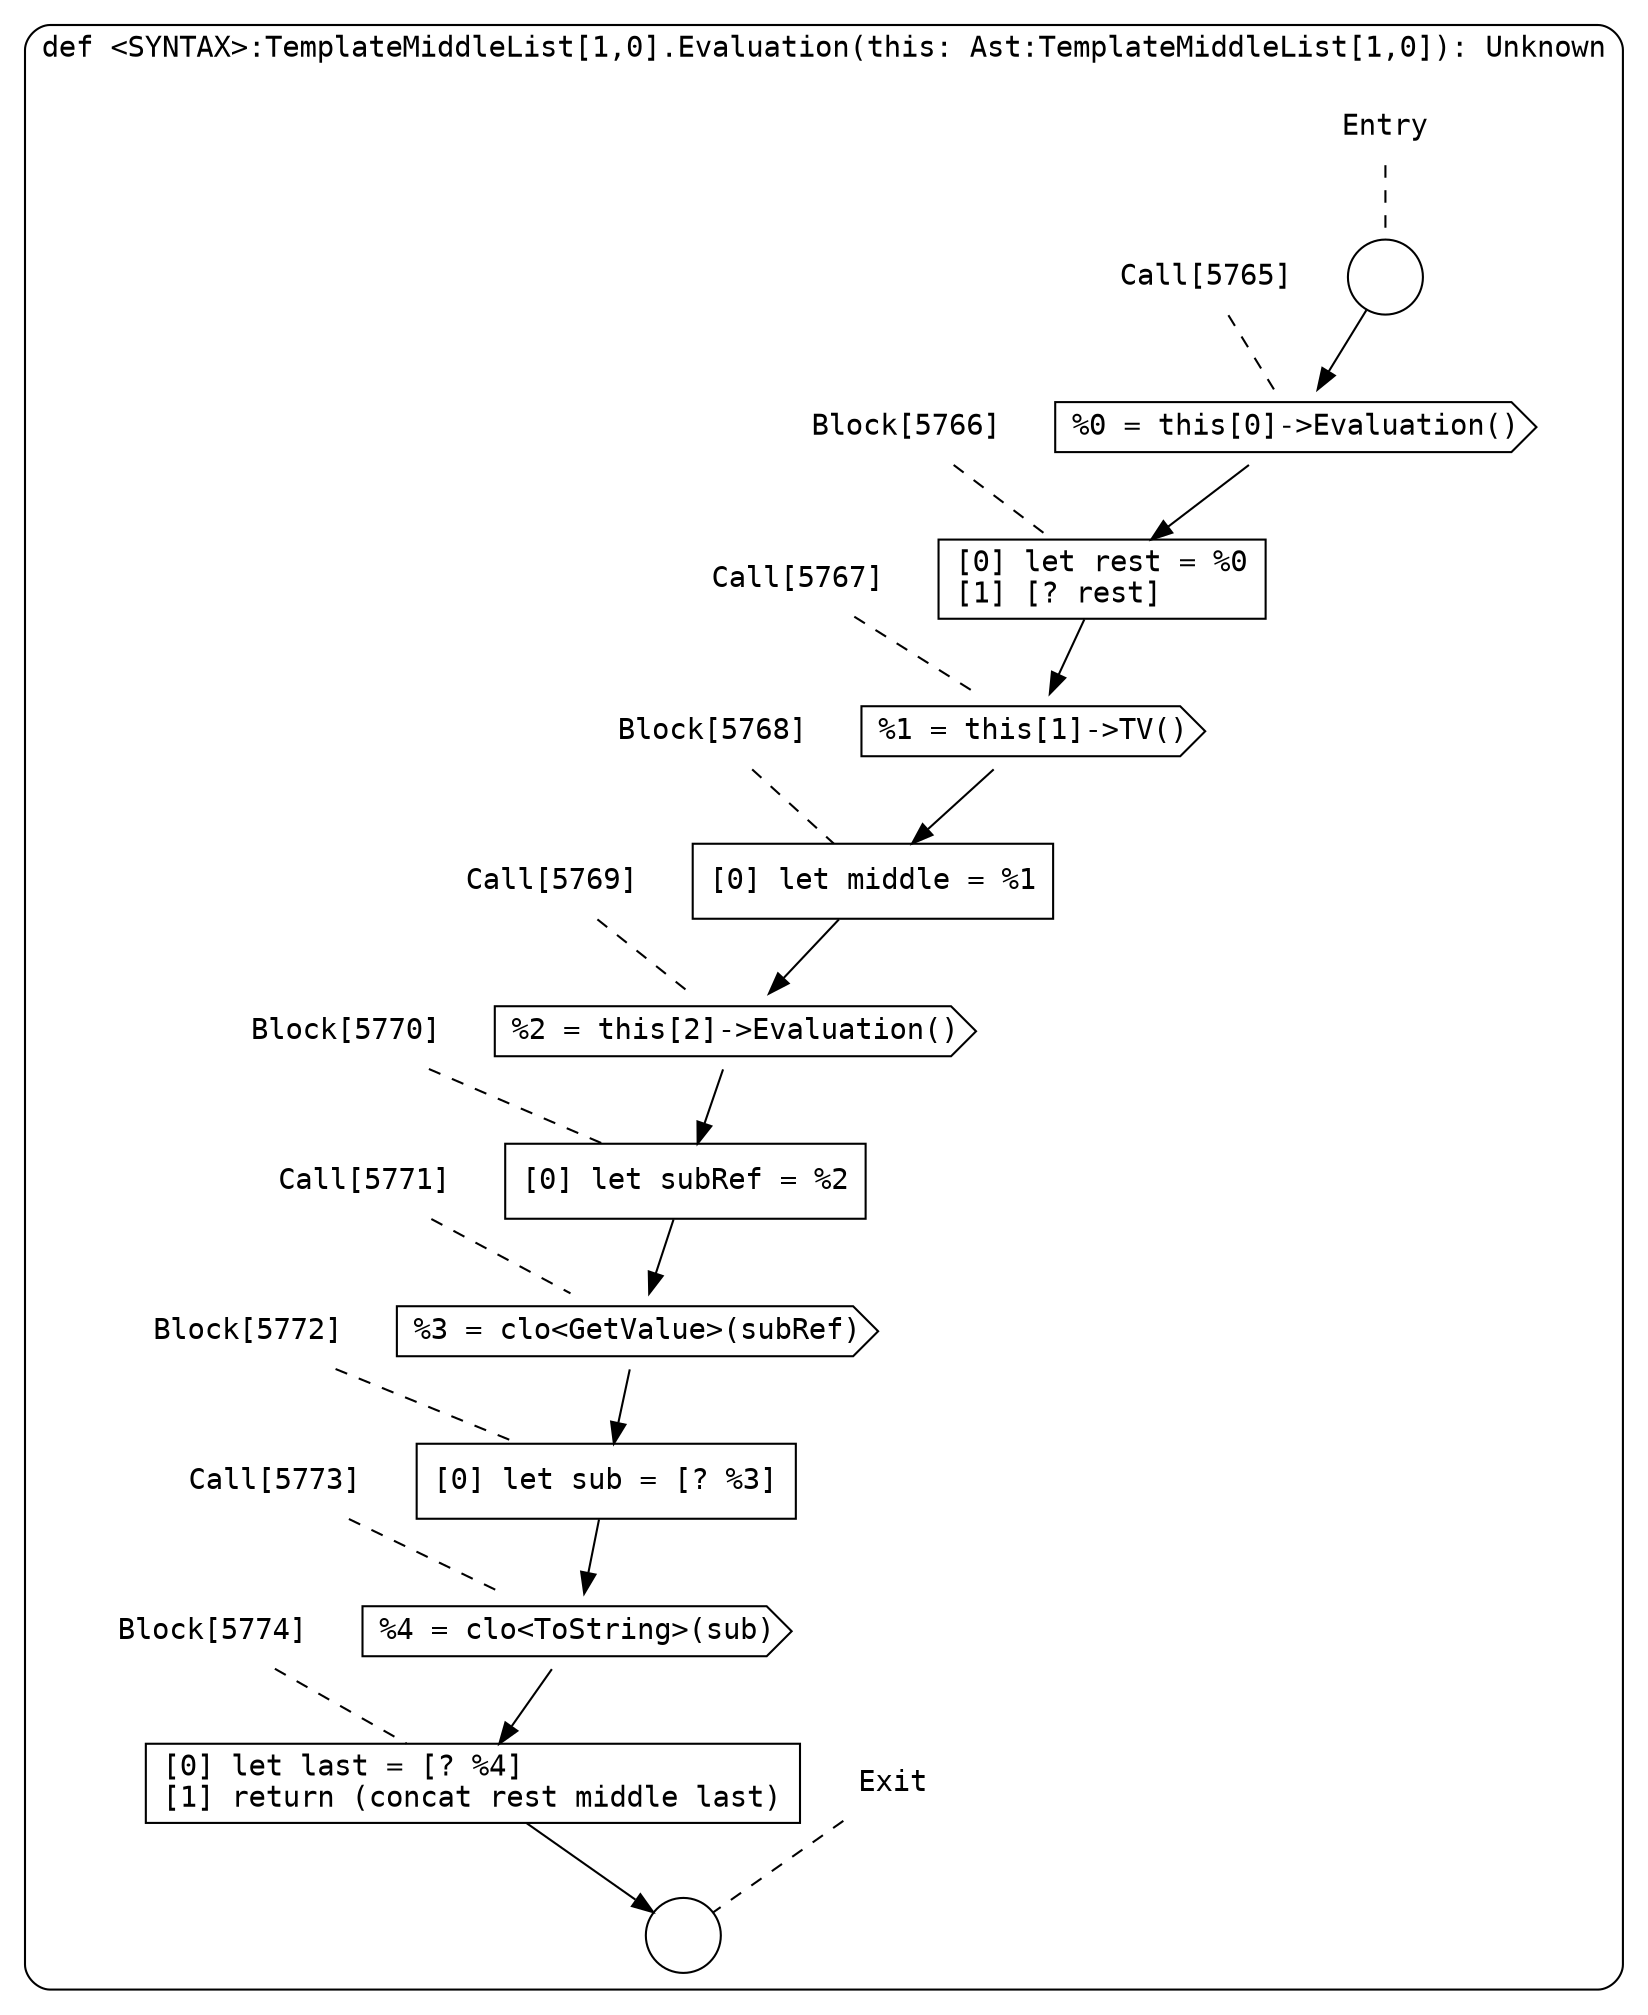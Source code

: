 digraph {
  graph [fontname = "Consolas"]
  node [fontname = "Consolas"]
  edge [fontname = "Consolas"]
  subgraph cluster1255 {
    label = "def <SYNTAX>:TemplateMiddleList[1,0].Evaluation(this: Ast:TemplateMiddleList[1,0]): Unknown"
    style = rounded
    cluster1255_entry_name [shape=none, label=<<font color="black">Entry</font>>]
    cluster1255_entry_name -> cluster1255_entry [arrowhead=none, color="black", style=dashed]
    cluster1255_entry [shape=circle label=" " color="black" fillcolor="white" style=filled]
    cluster1255_entry -> node5765 [color="black"]
    cluster1255_exit_name [shape=none, label=<<font color="black">Exit</font>>]
    cluster1255_exit_name -> cluster1255_exit [arrowhead=none, color="black", style=dashed]
    cluster1255_exit [shape=circle label=" " color="black" fillcolor="white" style=filled]
    node5765_name [shape=none, label=<<font color="black">Call[5765]</font>>]
    node5765_name -> node5765 [arrowhead=none, color="black", style=dashed]
    node5765 [shape=cds, label=<<font color="black">%0 = this[0]-&gt;Evaluation()</font>> color="black" fillcolor="white", style=filled]
    node5765 -> node5766 [color="black"]
    node5766_name [shape=none, label=<<font color="black">Block[5766]</font>>]
    node5766_name -> node5766 [arrowhead=none, color="black", style=dashed]
    node5766 [shape=box, label=<<font color="black">[0] let rest = %0<BR ALIGN="LEFT"/>[1] [? rest]<BR ALIGN="LEFT"/></font>> color="black" fillcolor="white", style=filled]
    node5766 -> node5767 [color="black"]
    node5767_name [shape=none, label=<<font color="black">Call[5767]</font>>]
    node5767_name -> node5767 [arrowhead=none, color="black", style=dashed]
    node5767 [shape=cds, label=<<font color="black">%1 = this[1]-&gt;TV()</font>> color="black" fillcolor="white", style=filled]
    node5767 -> node5768 [color="black"]
    node5768_name [shape=none, label=<<font color="black">Block[5768]</font>>]
    node5768_name -> node5768 [arrowhead=none, color="black", style=dashed]
    node5768 [shape=box, label=<<font color="black">[0] let middle = %1<BR ALIGN="LEFT"/></font>> color="black" fillcolor="white", style=filled]
    node5768 -> node5769 [color="black"]
    node5769_name [shape=none, label=<<font color="black">Call[5769]</font>>]
    node5769_name -> node5769 [arrowhead=none, color="black", style=dashed]
    node5769 [shape=cds, label=<<font color="black">%2 = this[2]-&gt;Evaluation()</font>> color="black" fillcolor="white", style=filled]
    node5769 -> node5770 [color="black"]
    node5770_name [shape=none, label=<<font color="black">Block[5770]</font>>]
    node5770_name -> node5770 [arrowhead=none, color="black", style=dashed]
    node5770 [shape=box, label=<<font color="black">[0] let subRef = %2<BR ALIGN="LEFT"/></font>> color="black" fillcolor="white", style=filled]
    node5770 -> node5771 [color="black"]
    node5771_name [shape=none, label=<<font color="black">Call[5771]</font>>]
    node5771_name -> node5771 [arrowhead=none, color="black", style=dashed]
    node5771 [shape=cds, label=<<font color="black">%3 = clo&lt;GetValue&gt;(subRef)</font>> color="black" fillcolor="white", style=filled]
    node5771 -> node5772 [color="black"]
    node5772_name [shape=none, label=<<font color="black">Block[5772]</font>>]
    node5772_name -> node5772 [arrowhead=none, color="black", style=dashed]
    node5772 [shape=box, label=<<font color="black">[0] let sub = [? %3]<BR ALIGN="LEFT"/></font>> color="black" fillcolor="white", style=filled]
    node5772 -> node5773 [color="black"]
    node5773_name [shape=none, label=<<font color="black">Call[5773]</font>>]
    node5773_name -> node5773 [arrowhead=none, color="black", style=dashed]
    node5773 [shape=cds, label=<<font color="black">%4 = clo&lt;ToString&gt;(sub)</font>> color="black" fillcolor="white", style=filled]
    node5773 -> node5774 [color="black"]
    node5774_name [shape=none, label=<<font color="black">Block[5774]</font>>]
    node5774_name -> node5774 [arrowhead=none, color="black", style=dashed]
    node5774 [shape=box, label=<<font color="black">[0] let last = [? %4]<BR ALIGN="LEFT"/>[1] return (concat rest middle last)<BR ALIGN="LEFT"/></font>> color="black" fillcolor="white", style=filled]
    node5774 -> cluster1255_exit [color="black"]
  }
}